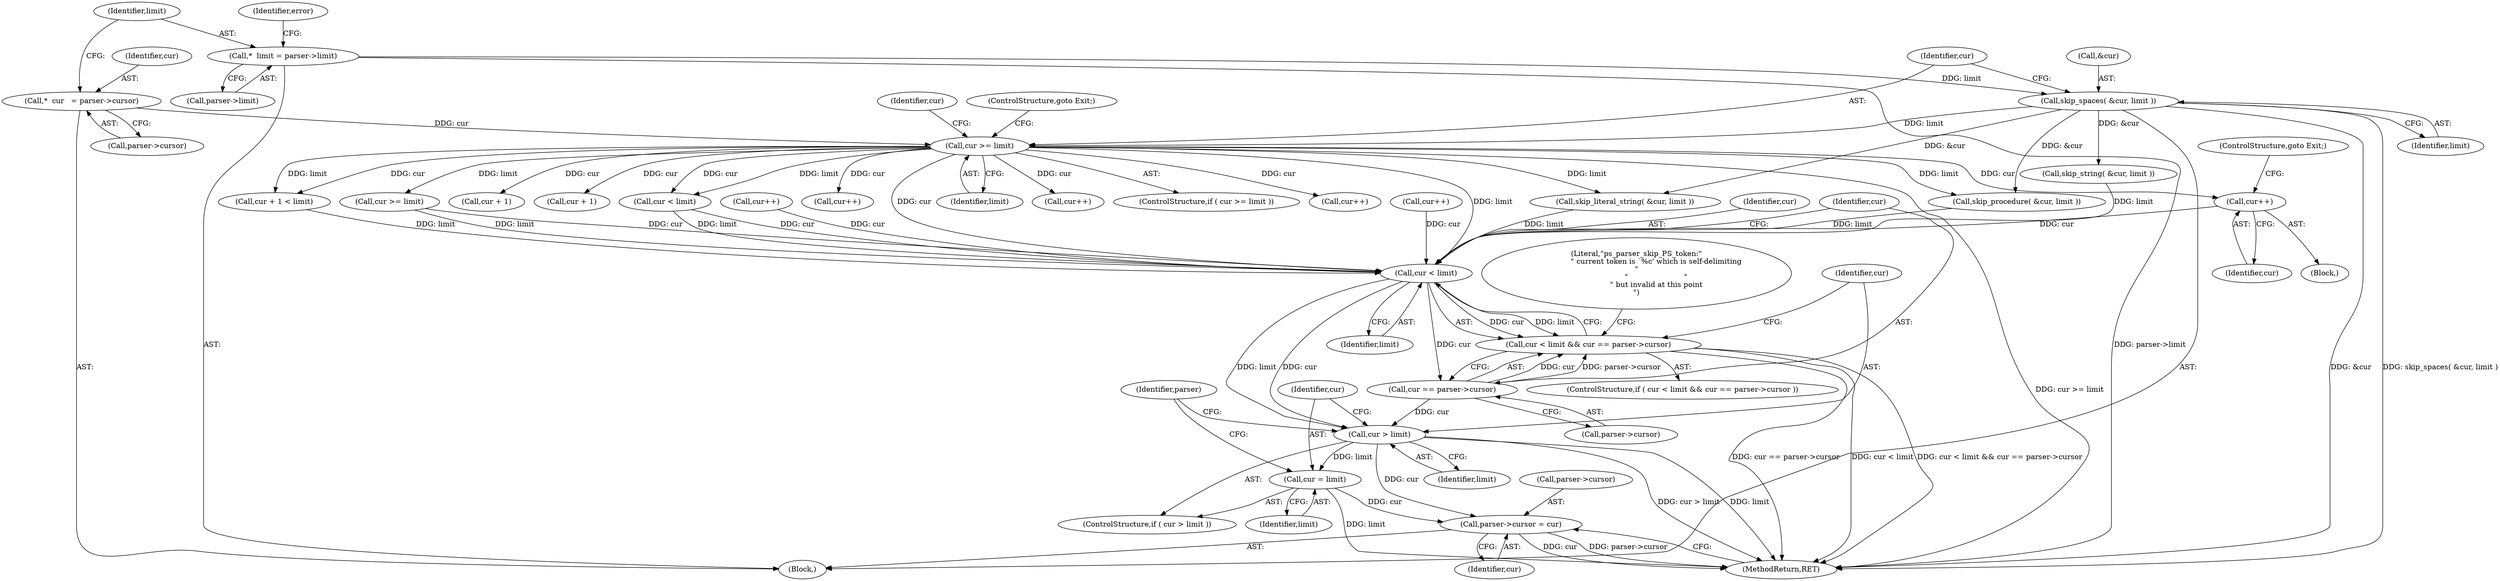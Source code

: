 digraph "0_savannah_db5a4a9ae7b0048f033361744421da8569642f73@pointer" {
"1000153" [label="(Call,cur++)"];
"1000138" [label="(Call,cur >= limit)"];
"1000118" [label="(Call,*  cur   = parser->cursor)"];
"1000133" [label="(Call,skip_spaces( &cur, limit ))"];
"1000124" [label="(Call,*  limit = parser->limit)"];
"1000264" [label="(Call,cur < limit)"];
"1000263" [label="(Call,cur < limit && cur == parser->cursor)"];
"1000267" [label="(Call,cur == parser->cursor)"];
"1000283" [label="(Call,cur > limit)"];
"1000286" [label="(Call,cur = limit)"];
"1000294" [label="(Call,parser->cursor = cur)"];
"1000268" [label="(Identifier,cur)"];
"1000119" [label="(Identifier,cur)"];
"1000224" [label="(Call,cur >= limit)"];
"1000263" [label="(Call,cur < limit && cur == parser->cursor)"];
"1000138" [label="(Call,cur >= limit)"];
"1000197" [label="(Call,cur + 1)"];
"1000269" [label="(Call,parser->cursor)"];
"1000288" [label="(Identifier,limit)"];
"1000295" [label="(Call,parser->cursor)"];
"1000116" [label="(Block,)"];
"1000146" [label="(Identifier,cur)"];
"1000191" [label="(Call,cur + 1)"];
"1000265" [label="(Identifier,cur)"];
"1000250" [label="(Call,cur < limit)"];
"1000294" [label="(Call,parser->cursor = cur)"];
"1000155" [label="(ControlStructure,goto Exit;)"];
"1000177" [label="(Call,skip_literal_string( &cur, limit ))"];
"1000266" [label="(Identifier,limit)"];
"1000204" [label="(Call,cur++)"];
"1000286" [label="(Call,cur = limit)"];
"1000247" [label="(Call,cur++)"];
"1000136" [label="(Identifier,limit)"];
"1000209" [label="(Call,skip_string( &cur, limit ))"];
"1000125" [label="(Identifier,limit)"];
"1000291" [label="(Identifier,parser)"];
"1000140" [label="(Identifier,limit)"];
"1000275" [label="(Literal,\"ps_parser_skip_PS_token:\"\n                 \" current token is `%c' which is self-delimiting\n\"\n                 \"                        \"\n                 \" but invalid at this point\n\")"];
"1000283" [label="(Call,cur > limit)"];
"1000154" [label="(Identifier,cur)"];
"1000264" [label="(Call,cur < limit)"];
"1000299" [label="(MethodReturn,RET)"];
"1000134" [label="(Call,&cur)"];
"1000262" [label="(ControlStructure,if ( cur < limit && cur == parser->cursor ))"];
"1000131" [label="(Identifier,error)"];
"1000239" [label="(Call,cur++)"];
"1000282" [label="(ControlStructure,if ( cur > limit ))"];
"1000133" [label="(Call,skip_spaces( &cur, limit ))"];
"1000164" [label="(Call,skip_procedure( &cur, limit ))"];
"1000190" [label="(Call,cur + 1 < limit)"];
"1000141" [label="(ControlStructure,goto Exit;)"];
"1000284" [label="(Identifier,cur)"];
"1000220" [label="(Call,cur++)"];
"1000153" [label="(Call,cur++)"];
"1000287" [label="(Identifier,cur)"];
"1000126" [label="(Call,parser->limit)"];
"1000285" [label="(Identifier,limit)"];
"1000152" [label="(Block,)"];
"1000139" [label="(Identifier,cur)"];
"1000120" [label="(Call,parser->cursor)"];
"1000118" [label="(Call,*  cur   = parser->cursor)"];
"1000267" [label="(Call,cur == parser->cursor)"];
"1000137" [label="(ControlStructure,if ( cur >= limit ))"];
"1000298" [label="(Identifier,cur)"];
"1000124" [label="(Call,*  limit = parser->limit)"];
"1000202" [label="(Call,cur++)"];
"1000153" -> "1000152"  [label="AST: "];
"1000153" -> "1000154"  [label="CFG: "];
"1000154" -> "1000153"  [label="AST: "];
"1000155" -> "1000153"  [label="CFG: "];
"1000138" -> "1000153"  [label="DDG: cur"];
"1000153" -> "1000264"  [label="DDG: cur"];
"1000138" -> "1000137"  [label="AST: "];
"1000138" -> "1000140"  [label="CFG: "];
"1000139" -> "1000138"  [label="AST: "];
"1000140" -> "1000138"  [label="AST: "];
"1000141" -> "1000138"  [label="CFG: "];
"1000146" -> "1000138"  [label="CFG: "];
"1000138" -> "1000299"  [label="DDG: cur >= limit"];
"1000118" -> "1000138"  [label="DDG: cur"];
"1000133" -> "1000138"  [label="DDG: limit"];
"1000138" -> "1000164"  [label="DDG: limit"];
"1000138" -> "1000177"  [label="DDG: limit"];
"1000138" -> "1000190"  [label="DDG: cur"];
"1000138" -> "1000190"  [label="DDG: limit"];
"1000138" -> "1000191"  [label="DDG: cur"];
"1000138" -> "1000197"  [label="DDG: cur"];
"1000138" -> "1000202"  [label="DDG: cur"];
"1000138" -> "1000220"  [label="DDG: cur"];
"1000138" -> "1000224"  [label="DDG: limit"];
"1000138" -> "1000247"  [label="DDG: cur"];
"1000138" -> "1000250"  [label="DDG: cur"];
"1000138" -> "1000250"  [label="DDG: limit"];
"1000138" -> "1000264"  [label="DDG: cur"];
"1000138" -> "1000264"  [label="DDG: limit"];
"1000118" -> "1000116"  [label="AST: "];
"1000118" -> "1000120"  [label="CFG: "];
"1000119" -> "1000118"  [label="AST: "];
"1000120" -> "1000118"  [label="AST: "];
"1000125" -> "1000118"  [label="CFG: "];
"1000133" -> "1000116"  [label="AST: "];
"1000133" -> "1000136"  [label="CFG: "];
"1000134" -> "1000133"  [label="AST: "];
"1000136" -> "1000133"  [label="AST: "];
"1000139" -> "1000133"  [label="CFG: "];
"1000133" -> "1000299"  [label="DDG: skip_spaces( &cur, limit )"];
"1000133" -> "1000299"  [label="DDG: &cur"];
"1000124" -> "1000133"  [label="DDG: limit"];
"1000133" -> "1000164"  [label="DDG: &cur"];
"1000133" -> "1000177"  [label="DDG: &cur"];
"1000133" -> "1000209"  [label="DDG: &cur"];
"1000124" -> "1000116"  [label="AST: "];
"1000124" -> "1000126"  [label="CFG: "];
"1000125" -> "1000124"  [label="AST: "];
"1000126" -> "1000124"  [label="AST: "];
"1000131" -> "1000124"  [label="CFG: "];
"1000124" -> "1000299"  [label="DDG: parser->limit"];
"1000264" -> "1000263"  [label="AST: "];
"1000264" -> "1000266"  [label="CFG: "];
"1000265" -> "1000264"  [label="AST: "];
"1000266" -> "1000264"  [label="AST: "];
"1000268" -> "1000264"  [label="CFG: "];
"1000263" -> "1000264"  [label="CFG: "];
"1000264" -> "1000263"  [label="DDG: cur"];
"1000264" -> "1000263"  [label="DDG: limit"];
"1000224" -> "1000264"  [label="DDG: cur"];
"1000224" -> "1000264"  [label="DDG: limit"];
"1000250" -> "1000264"  [label="DDG: cur"];
"1000250" -> "1000264"  [label="DDG: limit"];
"1000239" -> "1000264"  [label="DDG: cur"];
"1000204" -> "1000264"  [label="DDG: cur"];
"1000190" -> "1000264"  [label="DDG: limit"];
"1000177" -> "1000264"  [label="DDG: limit"];
"1000209" -> "1000264"  [label="DDG: limit"];
"1000164" -> "1000264"  [label="DDG: limit"];
"1000264" -> "1000267"  [label="DDG: cur"];
"1000264" -> "1000283"  [label="DDG: cur"];
"1000264" -> "1000283"  [label="DDG: limit"];
"1000263" -> "1000262"  [label="AST: "];
"1000263" -> "1000267"  [label="CFG: "];
"1000267" -> "1000263"  [label="AST: "];
"1000275" -> "1000263"  [label="CFG: "];
"1000284" -> "1000263"  [label="CFG: "];
"1000263" -> "1000299"  [label="DDG: cur == parser->cursor"];
"1000263" -> "1000299"  [label="DDG: cur < limit"];
"1000263" -> "1000299"  [label="DDG: cur < limit && cur == parser->cursor"];
"1000267" -> "1000263"  [label="DDG: cur"];
"1000267" -> "1000263"  [label="DDG: parser->cursor"];
"1000267" -> "1000269"  [label="CFG: "];
"1000268" -> "1000267"  [label="AST: "];
"1000269" -> "1000267"  [label="AST: "];
"1000267" -> "1000283"  [label="DDG: cur"];
"1000283" -> "1000282"  [label="AST: "];
"1000283" -> "1000285"  [label="CFG: "];
"1000284" -> "1000283"  [label="AST: "];
"1000285" -> "1000283"  [label="AST: "];
"1000287" -> "1000283"  [label="CFG: "];
"1000291" -> "1000283"  [label="CFG: "];
"1000283" -> "1000299"  [label="DDG: limit"];
"1000283" -> "1000299"  [label="DDG: cur > limit"];
"1000283" -> "1000286"  [label="DDG: limit"];
"1000283" -> "1000294"  [label="DDG: cur"];
"1000286" -> "1000282"  [label="AST: "];
"1000286" -> "1000288"  [label="CFG: "];
"1000287" -> "1000286"  [label="AST: "];
"1000288" -> "1000286"  [label="AST: "];
"1000291" -> "1000286"  [label="CFG: "];
"1000286" -> "1000299"  [label="DDG: limit"];
"1000286" -> "1000294"  [label="DDG: cur"];
"1000294" -> "1000116"  [label="AST: "];
"1000294" -> "1000298"  [label="CFG: "];
"1000295" -> "1000294"  [label="AST: "];
"1000298" -> "1000294"  [label="AST: "];
"1000299" -> "1000294"  [label="CFG: "];
"1000294" -> "1000299"  [label="DDG: cur"];
"1000294" -> "1000299"  [label="DDG: parser->cursor"];
}
